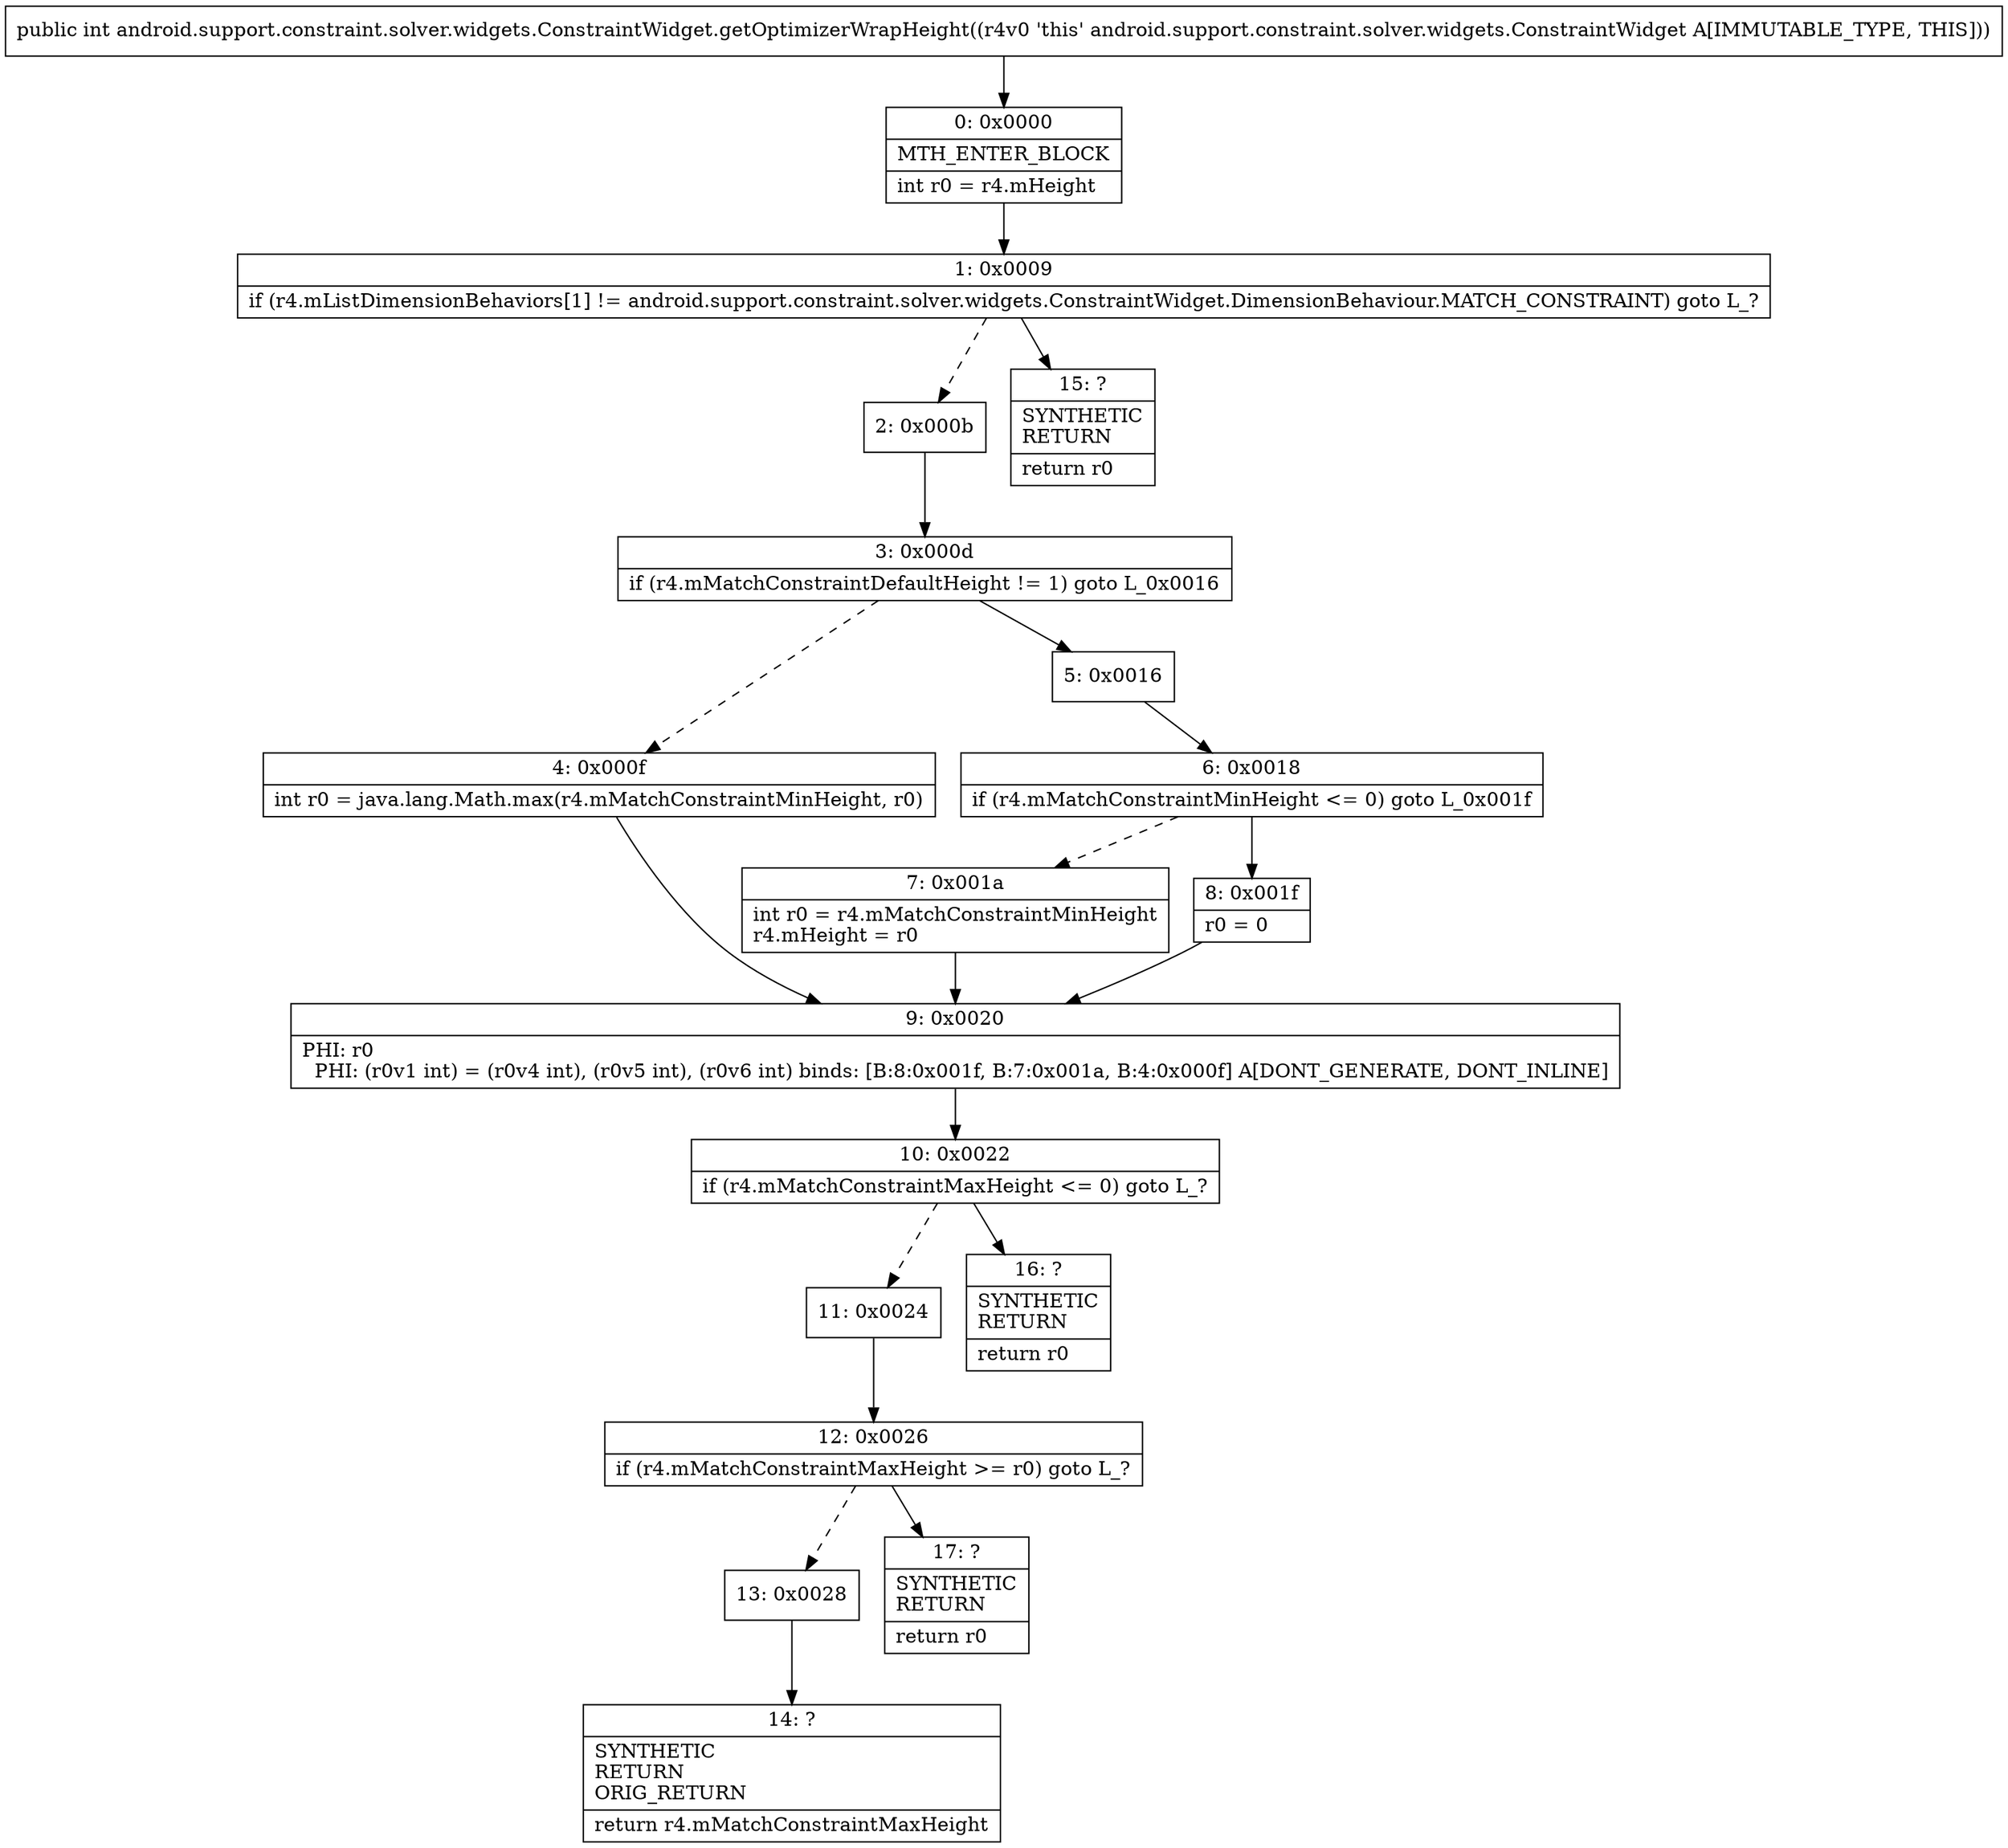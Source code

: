 digraph "CFG forandroid.support.constraint.solver.widgets.ConstraintWidget.getOptimizerWrapHeight()I" {
Node_0 [shape=record,label="{0\:\ 0x0000|MTH_ENTER_BLOCK\l|int r0 = r4.mHeight\l}"];
Node_1 [shape=record,label="{1\:\ 0x0009|if (r4.mListDimensionBehaviors[1] != android.support.constraint.solver.widgets.ConstraintWidget.DimensionBehaviour.MATCH_CONSTRAINT) goto L_?\l}"];
Node_2 [shape=record,label="{2\:\ 0x000b}"];
Node_3 [shape=record,label="{3\:\ 0x000d|if (r4.mMatchConstraintDefaultHeight != 1) goto L_0x0016\l}"];
Node_4 [shape=record,label="{4\:\ 0x000f|int r0 = java.lang.Math.max(r4.mMatchConstraintMinHeight, r0)\l}"];
Node_5 [shape=record,label="{5\:\ 0x0016}"];
Node_6 [shape=record,label="{6\:\ 0x0018|if (r4.mMatchConstraintMinHeight \<= 0) goto L_0x001f\l}"];
Node_7 [shape=record,label="{7\:\ 0x001a|int r0 = r4.mMatchConstraintMinHeight\lr4.mHeight = r0\l}"];
Node_8 [shape=record,label="{8\:\ 0x001f|r0 = 0\l}"];
Node_9 [shape=record,label="{9\:\ 0x0020|PHI: r0 \l  PHI: (r0v1 int) = (r0v4 int), (r0v5 int), (r0v6 int) binds: [B:8:0x001f, B:7:0x001a, B:4:0x000f] A[DONT_GENERATE, DONT_INLINE]\l}"];
Node_10 [shape=record,label="{10\:\ 0x0022|if (r4.mMatchConstraintMaxHeight \<= 0) goto L_?\l}"];
Node_11 [shape=record,label="{11\:\ 0x0024}"];
Node_12 [shape=record,label="{12\:\ 0x0026|if (r4.mMatchConstraintMaxHeight \>= r0) goto L_?\l}"];
Node_13 [shape=record,label="{13\:\ 0x0028}"];
Node_14 [shape=record,label="{14\:\ ?|SYNTHETIC\lRETURN\lORIG_RETURN\l|return r4.mMatchConstraintMaxHeight\l}"];
Node_15 [shape=record,label="{15\:\ ?|SYNTHETIC\lRETURN\l|return r0\l}"];
Node_16 [shape=record,label="{16\:\ ?|SYNTHETIC\lRETURN\l|return r0\l}"];
Node_17 [shape=record,label="{17\:\ ?|SYNTHETIC\lRETURN\l|return r0\l}"];
MethodNode[shape=record,label="{public int android.support.constraint.solver.widgets.ConstraintWidget.getOptimizerWrapHeight((r4v0 'this' android.support.constraint.solver.widgets.ConstraintWidget A[IMMUTABLE_TYPE, THIS])) }"];
MethodNode -> Node_0;
Node_0 -> Node_1;
Node_1 -> Node_2[style=dashed];
Node_1 -> Node_15;
Node_2 -> Node_3;
Node_3 -> Node_4[style=dashed];
Node_3 -> Node_5;
Node_4 -> Node_9;
Node_5 -> Node_6;
Node_6 -> Node_7[style=dashed];
Node_6 -> Node_8;
Node_7 -> Node_9;
Node_8 -> Node_9;
Node_9 -> Node_10;
Node_10 -> Node_11[style=dashed];
Node_10 -> Node_16;
Node_11 -> Node_12;
Node_12 -> Node_13[style=dashed];
Node_12 -> Node_17;
Node_13 -> Node_14;
}

